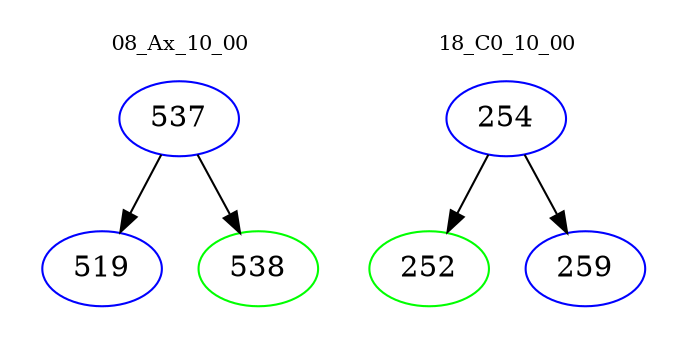 digraph{
subgraph cluster_0 {
color = white
label = "08_Ax_10_00";
fontsize=10;
T0_537 [label="537", color="blue"]
T0_537 -> T0_519 [color="black"]
T0_519 [label="519", color="blue"]
T0_537 -> T0_538 [color="black"]
T0_538 [label="538", color="green"]
}
subgraph cluster_1 {
color = white
label = "18_C0_10_00";
fontsize=10;
T1_254 [label="254", color="blue"]
T1_254 -> T1_252 [color="black"]
T1_252 [label="252", color="green"]
T1_254 -> T1_259 [color="black"]
T1_259 [label="259", color="blue"]
}
}
